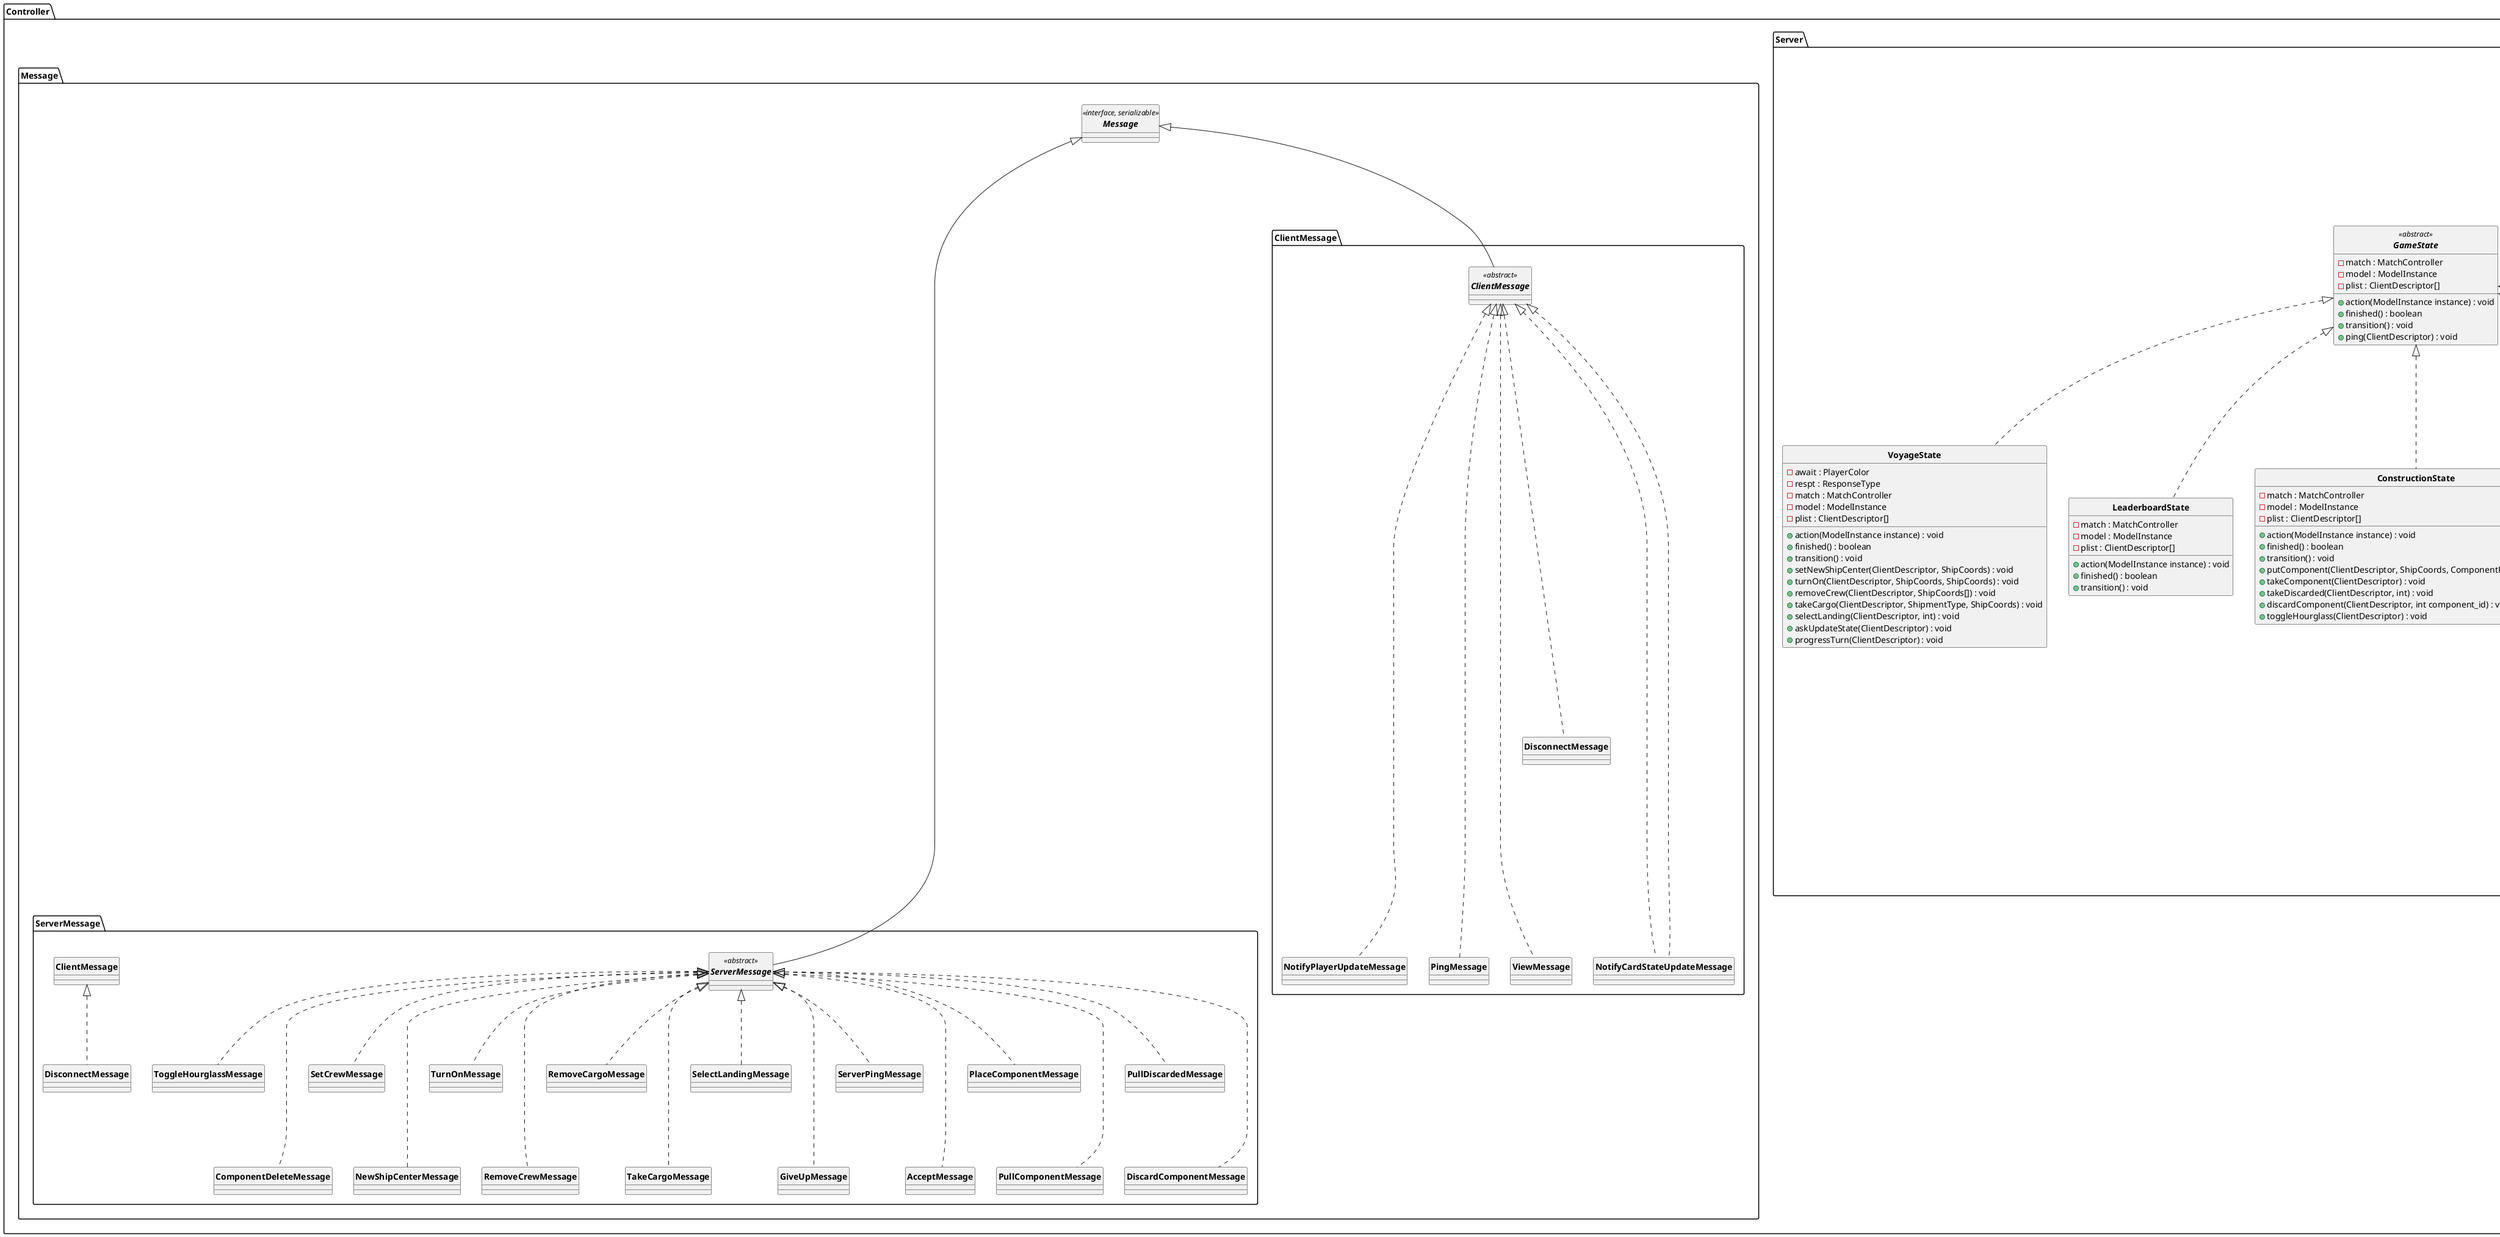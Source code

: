 @startuml controller
hide circle
skinparam classFontStyle bold
skinparam groupInheritance 1
set separator ::
skinparam classAttributeIconSize 12



' format unfinished games: list form
' 1 - game_id - num_players - player_name_0, .. , player_name_num_players-1.

package Controller{

    package Client{

        abstract ClientConnection{
            {method} # sendMessage(Message) : void
            {method} # close() : void
        }

        ClientConnection^..ClientRMIServerStub
        class ClientRMIServerStub{
            TODO
            {method} + sendMessage(Message) : void
            {method} + close() : void
        }

        ClientConnection^..ClientSocket
        class ClientSocket{
            TODO
            {method} + sendMessage(Message) : void
            {method} + close() : void
        }

        iClientGameController^--ClientGameController
        ClientConnection<--ClientGameController:Server
        class ClientGameController{
            {field} - model : ModelView
            {field} - state : GameState
            {field} - listener : ViewListener
            {method} + 
            {method} + ping() : void 
        }

    }

    package Server{

        class ClientDescriptor{
            {field} - username: String
            {field} - color : PlayerColor
            {field} - disconnected : boolean
            {method} + getUsername() : String
            {method} + getColor() : PlayerColor
            {method} + getDisconnected() : boolean
            {method} + sendMessage(ClientMessage m) : void
        }

        Connection<-ClientDescriptor:connection
        abstract Connection {
            {method} # sendMessage(Message) : void
            {method} # close() : void
        }

        Connection^.. RMIConnection
        class RMIConnection {
            TODO
            {method} + sendMessage(Message) : void
            {method} + close() : void
        }

        Connection^.. SocketConnection
        class SocketConnection {
            TODO
            {method} + sendMessage(Message) : void
            {method} + close() : void
        }

        ServerController <---> Server:Controller
        class Server <<singleton>>{
            {field} - instance : Server
            {method} + run() : void
            {method} + accept(RmiConnection) : ClientRMIServerStub
            {method} + getInstance() : Server  <<static>>
        }


        class ModelInstance{
            {field} - player_ships : SpaceShip[]
            {field} - planche : iPlanche
            {field} - board : iCommonBoard
            {field} - card_piles : iCards[]
            {method} + getShip(PlayerColor) : SpaceShip
            {method} + getPlanche() : iPlanche 
            {method} + getBoard() : iCommonBoard
            {method} + getCard(int) : iCard
        }

        ClientDescriptor <--- "0..4  " ServerController:players
        ModelInstance<-ServerController:model
        class ServerController{
            {field} - waiting : boolean
            {method} + disconnect() : void

            {method} + sendContinue() : void
            {method} + putComponent(ClientDescriptor, ShipCoords, ComponentRotation, int) : void
            {method} + takeComponent(ClientDescriptor) : void
            {method} + takeDiscarded(ClientDescriptor, int) : void
            {method} + discardComponent(ClientDescriptor, int component_id) : void
            {method} + toggleHourglass(ClientDescriptor) : void
            {method} + removeComponent(ClientDescriptor, ShipCoords) : void
            {method} + setCrewType(ClientDescriptor, ShipCoords, AlienType) : void

            {method} + setNewShipCenter(ClientDescriptor, ShipCoords) : void
            {method} + turnOn(ClientDescriptor, ShipCoords, ShipCoords) : void
            {method} + removeCrew(ClientDescriptor, ShipCoords[]) : void
            {method} + removeCargo(ClientDescriptor, ShipCoords[]) : void
            {method} + takeCargo(ClientDescriptor, ShipmentType, ShipCoords) : void
            {method} + selectLanding(ClientDescriptor, int) : void
            {method} + removeCrew(ClientDescriptor, ShipCoords) : void
            {method} + askUpdateState(ClientDescriptor) : void
            {method} + progressTurn(ClientDescriptor) : void

            {method} + giveUp(ClientDescriptor) : void
            {method} + ping(ClientDescriptor) : void
        }

        GameState<-- ServerController:state
        abstract GameState <<abstract>> {
            {field} - match : MatchController
            {field} - model : ModelInstance
            {field} - plist : ClientDescriptor[]
            {method} + action(ModelInstance instance) : void
            {method} + finished() : boolean
            {method} + transition() : void 
            {method} + ping(ClientDescriptor) : void
        }

        GameState^.. ConstructionState
        class ConstructionState{
            {field} - match : MatchController
            {field} - model : ModelInstance
            {field} - plist : ClientDescriptor[]
            {method} + action(ModelInstance instance) : void
            {method} + finished() : boolean
            {method} + transition() : void 
            {method} + putComponent(ClientDescriptor, ShipCoords, ComponentRotation, int) : void
            {method} + takeComponent(ClientDescriptor) : void
            {method} + takeDiscarded(ClientDescriptor, int) : void
            {method} + discardComponent(ClientDescriptor, int component_id) : void
            {method} + toggleHourglass(ClientDescriptor) : void
        }

        GameState^.. VerifyState
        class VerifyState{
            {field} - match : MatchController
            {field} - model : ModelInstance
            {field} - plist : ClientDescriptor[]
            {method} + action(ModelInstance instance) : void
            {method} + finished() : boolean
            {method} + transition() : void 
            {method} + removeComponent(ClientDescriptor, ShipCoords) : void
            {method} + setCrewType(ClientDescriptor, ShipCoords, AlienType) : void
        }
        
        GameState^.. VoyageState
        class VoyageState{
            {field} - await : PlayerColor
            {field} - respt : ResponseType
            {field} - match : MatchController
            {field} - model : ModelInstance
            {field} - plist : ClientDescriptor[]
            {method} + action(ModelInstance instance) : void
            {method} + finished() : boolean
            {method} + transition() : void 
            {method} + setNewShipCenter(ClientDescriptor, ShipCoords) : void
            {method} + turnOn(ClientDescriptor, ShipCoords, ShipCoords) : void
            {method} + removeCrew(ClientDescriptor, ShipCoords[]) : void
            {method} + takeCargo(ClientDescriptor, ShipmentType, ShipCoords) : void
            {method} + selectLanding(ClientDescriptor, int) : void
            {method} + askUpdateState(ClientDescriptor) : void
            {method} + progressTurn(ClientDescriptor) : void
        }

        GameState^.. LeaderboardState
        class LeaderboardState{
            {field} - match : MatchController
            {field} - model : ModelInstance
            {field} - plist : ClientDescriptor[]
            {method} + action(ModelInstance instance) : void
            {method} + finished() : boolean
            {method} + transition() : void 
        }

    }

    'TODO creare classe stub per il client.
    iClientGameController .. SocketConnection
    iClientGameController .. RMIConnection

    ClientRMIServerStub .. Server::Server
    ClientSocket .. Server::Server

    package Message{

        interface Message <<interface, serializable>>

        Message^------ ServerMessage::ServerMessage
        package ServerMessage{
            abstract ServerMessage <<abstract>> {

            }

            class DisconnectMessage{

            }

            ServerMessage^..... AcceptMessage
            class AcceptMessage{

            }

            ServerMessage^... PlaceComponentMessage
            class PlaceComponentMessage{

            }

            ServerMessage^..... PullComponentMessage
            class PullComponentMessage{

            }

            ServerMessage^... PullDiscardedMessage
            class PullDiscardedMessage{

            }

            ServerMessage^..... DiscardComponentMessage
            class DiscardComponentMessage{

            }

            ServerMessage^... ToggleHourglassMessage
            class ToggleHourglassMessage{

            }

            ServerMessage^..... ComponentDeleteMessage
            class ComponentDeleteMessage{

            }
            
            ServerMessage^... SetCrewMessage
            class SetCrewMessage{

            }

            ServerMessage^..... NewShipCenterMessage
            class NewShipCenterMessage{

            }

            ServerMessage^... TurnOnMessage
            class TurnOnMessage{

            }
            
            ServerMessage^..... RemoveCrewMessage
            class RemoveCrewMessage{

            }
            
            ServerMessage^... RemoveCargoMessage
            class RemoveCargoMessage{

            }
            
            ServerMessage^..... TakeCargoMessage
            class TakeCargoMessage{

            }

            ServerMessage^... SelectLandingMessage
            class SelectLandingMessage{

            }
            
            ServerMessage^..... GiveUpMessage
            class GiveUpMessage{

            }

            ServerMessage^... ServerPingMessage
            class ServerPingMessage{

            }

        }

        Message^-- ClientMessage::ClientMessage
        package ClientMessage {

            abstract ClientMessage <<abstract>> {
        
            }

            class DisconnectMessage {

            }

            ClientMessage^..... NotifyCardStateUpdateMessage
            class NotifyCardStateUpdateMessage{

            }

            ClientMessage^..... NotifyPlayerUpdateMessage
            class NotifyPlayerUpdateMessage{

            }

            ClientMessage^..... NotifyCardStateUpdateMessage
            class NotifyCardStateUpdateMessage{
                
            }

            ClientMessage^..... PingMessage
            class PingMessage{

            }

            ClientMessage^..... ViewMessage
            class ViewMessage{

            }

        }

        ServerMessage::ClientMessage^... ServerMessage::DisconnectMessage
        
        ClientMessage::ClientMessage^... ClientMessage::DisconnectMessage
        
    }

}
@enduml


